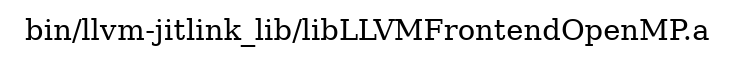 digraph "bin/llvm-jitlink_lib/libLLVMFrontendOpenMP.a" {
	label="bin/llvm-jitlink_lib/libLLVMFrontendOpenMP.a";
	rankdir=LR;

}
